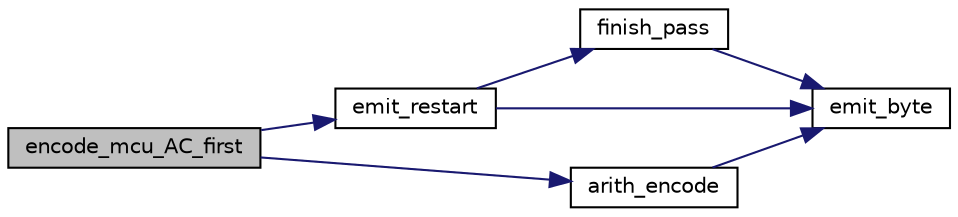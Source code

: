 digraph "encode_mcu_AC_first"
{
 // LATEX_PDF_SIZE
  bgcolor="transparent";
  edge [fontname="Helvetica",fontsize="10",labelfontname="Helvetica",labelfontsize="10"];
  node [fontname="Helvetica",fontsize="10",shape=record];
  rankdir="LR";
  Node53 [label="encode_mcu_AC_first",height=0.2,width=0.4,color="black", fillcolor="grey75", style="filled", fontcolor="black",tooltip=" "];
  Node53 -> Node54 [color="midnightblue",fontsize="10",style="solid",fontname="Helvetica"];
  Node54 [label="emit_restart",height=0.2,width=0.4,color="black",URL="$jcarith_8c.html#a02f7843fcfd54f5ce377bd8058dc084d",tooltip=" "];
  Node54 -> Node55 [color="midnightblue",fontsize="10",style="solid",fontname="Helvetica"];
  Node55 [label="finish_pass",height=0.2,width=0.4,color="black",URL="$jcarith_8c.html#a3098c13232c4cb8675f1f35a80aa5944",tooltip=" "];
  Node55 -> Node56 [color="midnightblue",fontsize="10",style="solid",fontname="Helvetica"];
  Node56 [label="emit_byte",height=0.2,width=0.4,color="black",URL="$jcarith_8c.html#ad249512cd18c00414c548a977a75a8f1",tooltip=" "];
  Node54 -> Node56 [color="midnightblue",fontsize="10",style="solid",fontname="Helvetica"];
  Node53 -> Node57 [color="midnightblue",fontsize="10",style="solid",fontname="Helvetica"];
  Node57 [label="arith_encode",height=0.2,width=0.4,color="black",URL="$jcarith_8c.html#af430a9c45f5f8022b6e57ce3feecbbb4",tooltip=" "];
  Node57 -> Node56 [color="midnightblue",fontsize="10",style="solid",fontname="Helvetica"];
}
